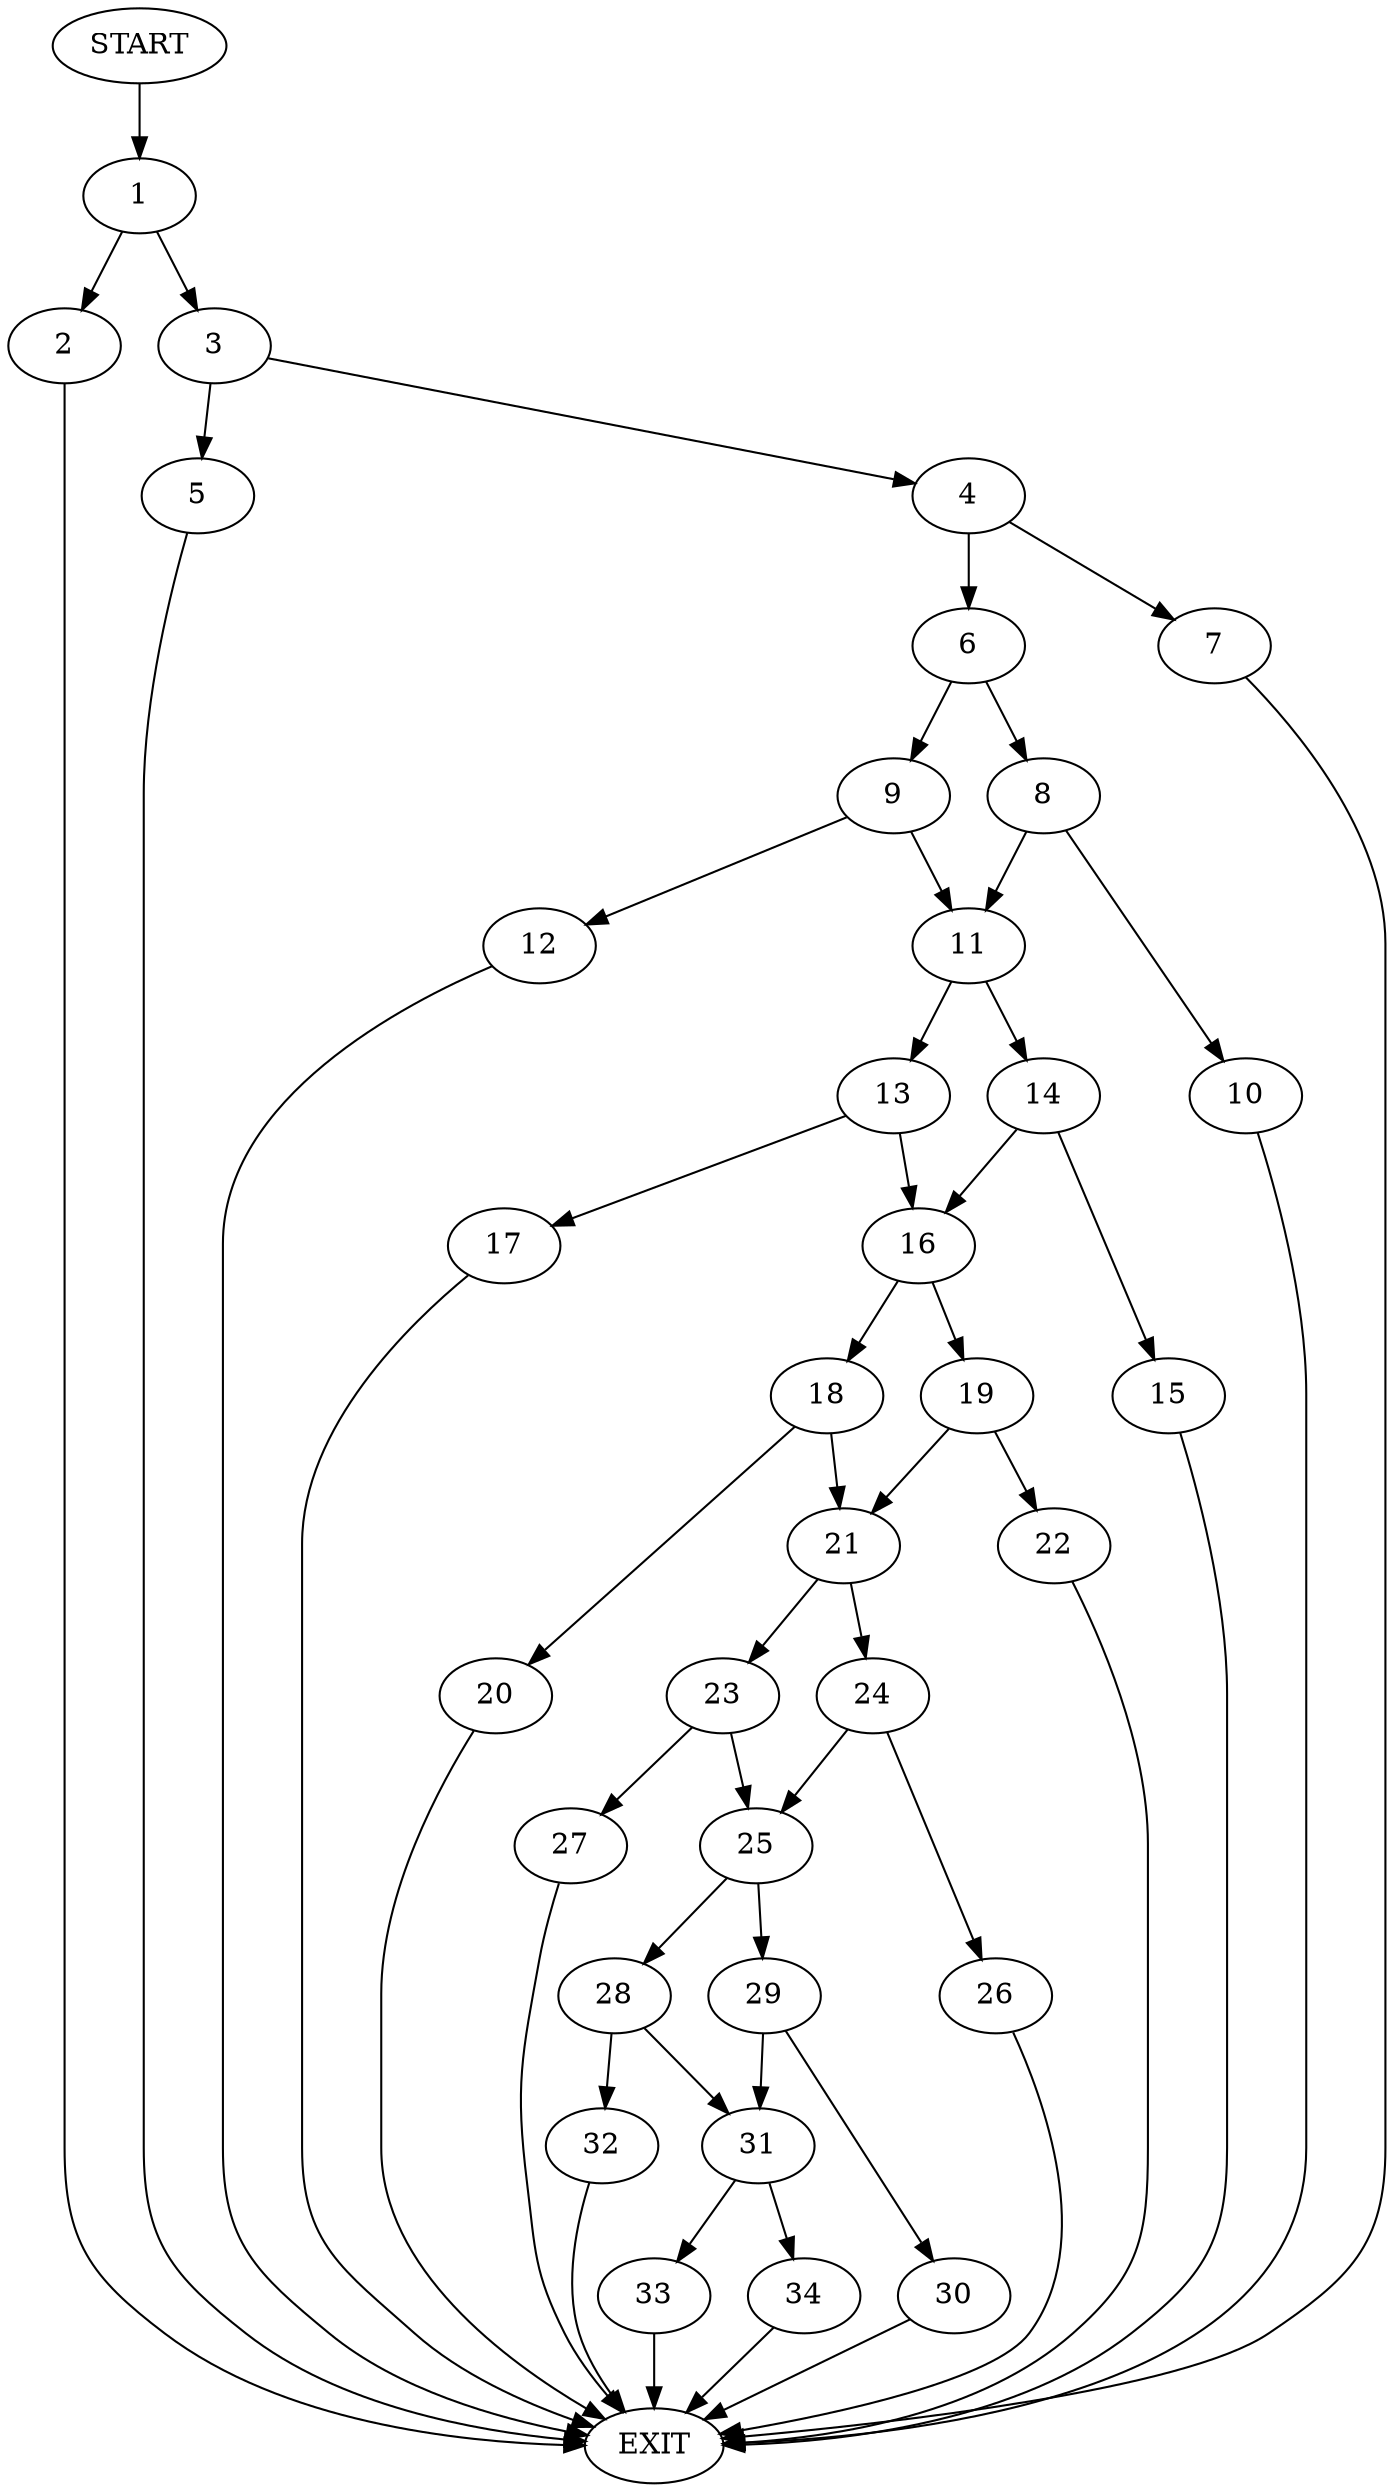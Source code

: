 digraph {
0 [label="START"]
35 [label="EXIT"]
0 -> 1
1 -> 2
1 -> 3
2 -> 35
3 -> 4
3 -> 5
5 -> 35
4 -> 6
4 -> 7
7 -> 35
6 -> 8
6 -> 9
8 -> 10
8 -> 11
9 -> 12
9 -> 11
11 -> 13
11 -> 14
12 -> 35
10 -> 35
14 -> 15
14 -> 16
13 -> 17
13 -> 16
16 -> 18
16 -> 19
15 -> 35
17 -> 35
18 -> 20
18 -> 21
19 -> 21
19 -> 22
20 -> 35
21 -> 23
21 -> 24
22 -> 35
24 -> 25
24 -> 26
23 -> 25
23 -> 27
26 -> 35
25 -> 28
25 -> 29
27 -> 35
29 -> 30
29 -> 31
28 -> 32
28 -> 31
30 -> 35
31 -> 33
31 -> 34
32 -> 35
34 -> 35
33 -> 35
}
